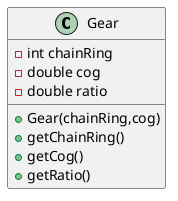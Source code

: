 @startuml

class Gear {
    -int chainRing
    -double cog
    -double ratio
    +Gear(chainRing,cog)
    +getChainRing()
    +getCog()
    +getRatio()
}

@enduml